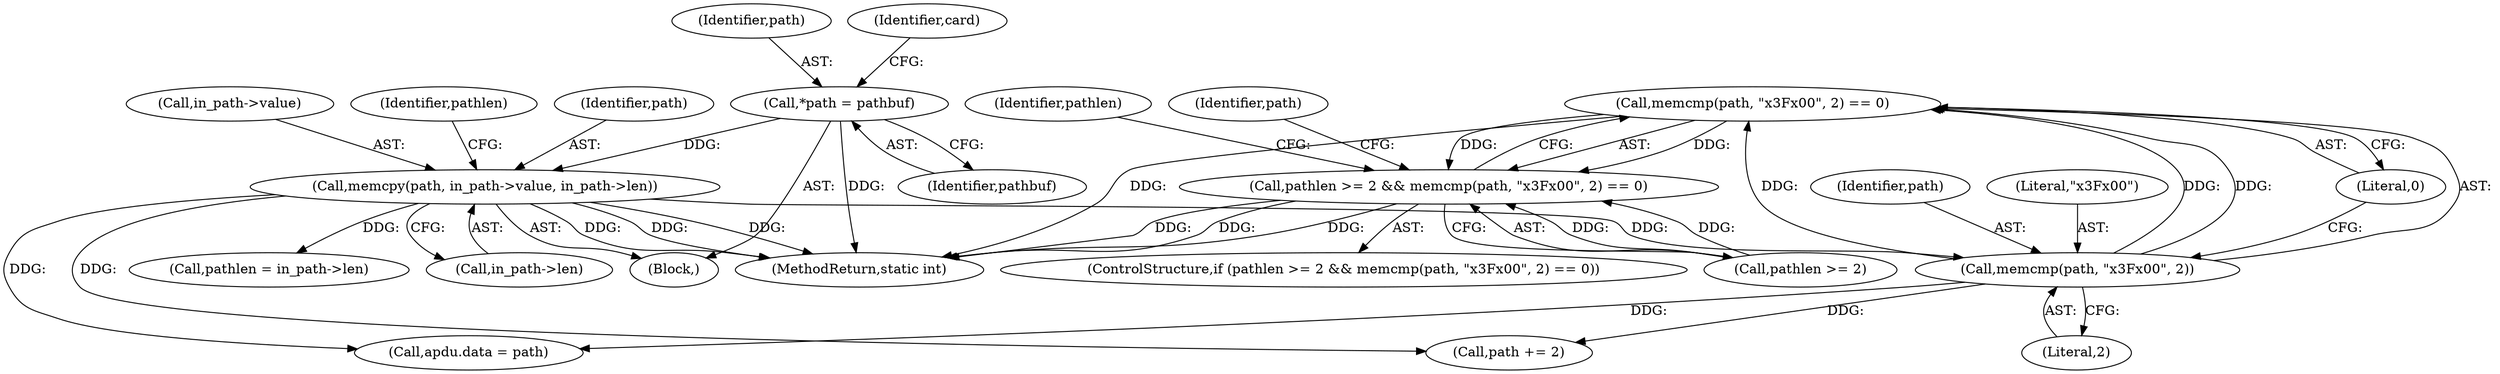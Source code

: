 digraph "0_OpenSC_360e95d45ac4123255a4c796db96337f332160ad#diff-d643a0fa169471dbf2912f4866dc49c5_3@API" {
"1000192" [label="(Call,memcmp(path, \"\x3F\x00\", 2) == 0)"];
"1000193" [label="(Call,memcmp(path, \"\x3F\x00\", 2))"];
"1000134" [label="(Call,memcpy(path, in_path->value, in_path->len))"];
"1000115" [label="(Call,*path = pathbuf)"];
"1000188" [label="(Call,pathlen >= 2 && memcmp(path, \"\x3F\x00\", 2) == 0)"];
"1000116" [label="(Identifier,path)"];
"1000143" [label="(Identifier,pathlen)"];
"1000124" [label="(Identifier,card)"];
"1000194" [label="(Identifier,path)"];
"1000192" [label="(Call,memcmp(path, \"\x3F\x00\", 2) == 0)"];
"1000200" [label="(Identifier,path)"];
"1000134" [label="(Call,memcpy(path, in_path->value, in_path->len))"];
"1000195" [label="(Literal,\"\x3F\x00\")"];
"1000115" [label="(Call,*path = pathbuf)"];
"1000142" [label="(Call,pathlen = in_path->len)"];
"1000105" [label="(Block,)"];
"1000187" [label="(ControlStructure,if (pathlen >= 2 && memcmp(path, \"\x3F\x00\", 2) == 0))"];
"1000197" [label="(Literal,0)"];
"1000117" [label="(Identifier,pathbuf)"];
"1000244" [label="(Call,apdu.data = path)"];
"1000189" [label="(Call,pathlen >= 2)"];
"1000135" [label="(Identifier,path)"];
"1000139" [label="(Call,in_path->len)"];
"1000196" [label="(Literal,2)"];
"1000607" [label="(MethodReturn,static int)"];
"1000188" [label="(Call,pathlen >= 2 && memcmp(path, \"\x3F\x00\", 2) == 0)"];
"1000193" [label="(Call,memcmp(path, \"\x3F\x00\", 2))"];
"1000199" [label="(Call,path += 2)"];
"1000207" [label="(Identifier,pathlen)"];
"1000136" [label="(Call,in_path->value)"];
"1000192" -> "1000188"  [label="AST: "];
"1000192" -> "1000197"  [label="CFG: "];
"1000193" -> "1000192"  [label="AST: "];
"1000197" -> "1000192"  [label="AST: "];
"1000188" -> "1000192"  [label="CFG: "];
"1000192" -> "1000607"  [label="DDG: "];
"1000192" -> "1000188"  [label="DDG: "];
"1000192" -> "1000188"  [label="DDG: "];
"1000193" -> "1000192"  [label="DDG: "];
"1000193" -> "1000192"  [label="DDG: "];
"1000193" -> "1000192"  [label="DDG: "];
"1000193" -> "1000196"  [label="CFG: "];
"1000194" -> "1000193"  [label="AST: "];
"1000195" -> "1000193"  [label="AST: "];
"1000196" -> "1000193"  [label="AST: "];
"1000197" -> "1000193"  [label="CFG: "];
"1000134" -> "1000193"  [label="DDG: "];
"1000193" -> "1000199"  [label="DDG: "];
"1000193" -> "1000244"  [label="DDG: "];
"1000134" -> "1000105"  [label="AST: "];
"1000134" -> "1000139"  [label="CFG: "];
"1000135" -> "1000134"  [label="AST: "];
"1000136" -> "1000134"  [label="AST: "];
"1000139" -> "1000134"  [label="AST: "];
"1000143" -> "1000134"  [label="CFG: "];
"1000134" -> "1000607"  [label="DDG: "];
"1000134" -> "1000607"  [label="DDG: "];
"1000134" -> "1000607"  [label="DDG: "];
"1000115" -> "1000134"  [label="DDG: "];
"1000134" -> "1000142"  [label="DDG: "];
"1000134" -> "1000199"  [label="DDG: "];
"1000134" -> "1000244"  [label="DDG: "];
"1000115" -> "1000105"  [label="AST: "];
"1000115" -> "1000117"  [label="CFG: "];
"1000116" -> "1000115"  [label="AST: "];
"1000117" -> "1000115"  [label="AST: "];
"1000124" -> "1000115"  [label="CFG: "];
"1000115" -> "1000607"  [label="DDG: "];
"1000188" -> "1000187"  [label="AST: "];
"1000188" -> "1000189"  [label="CFG: "];
"1000189" -> "1000188"  [label="AST: "];
"1000200" -> "1000188"  [label="CFG: "];
"1000207" -> "1000188"  [label="CFG: "];
"1000188" -> "1000607"  [label="DDG: "];
"1000188" -> "1000607"  [label="DDG: "];
"1000188" -> "1000607"  [label="DDG: "];
"1000189" -> "1000188"  [label="DDG: "];
"1000189" -> "1000188"  [label="DDG: "];
}
